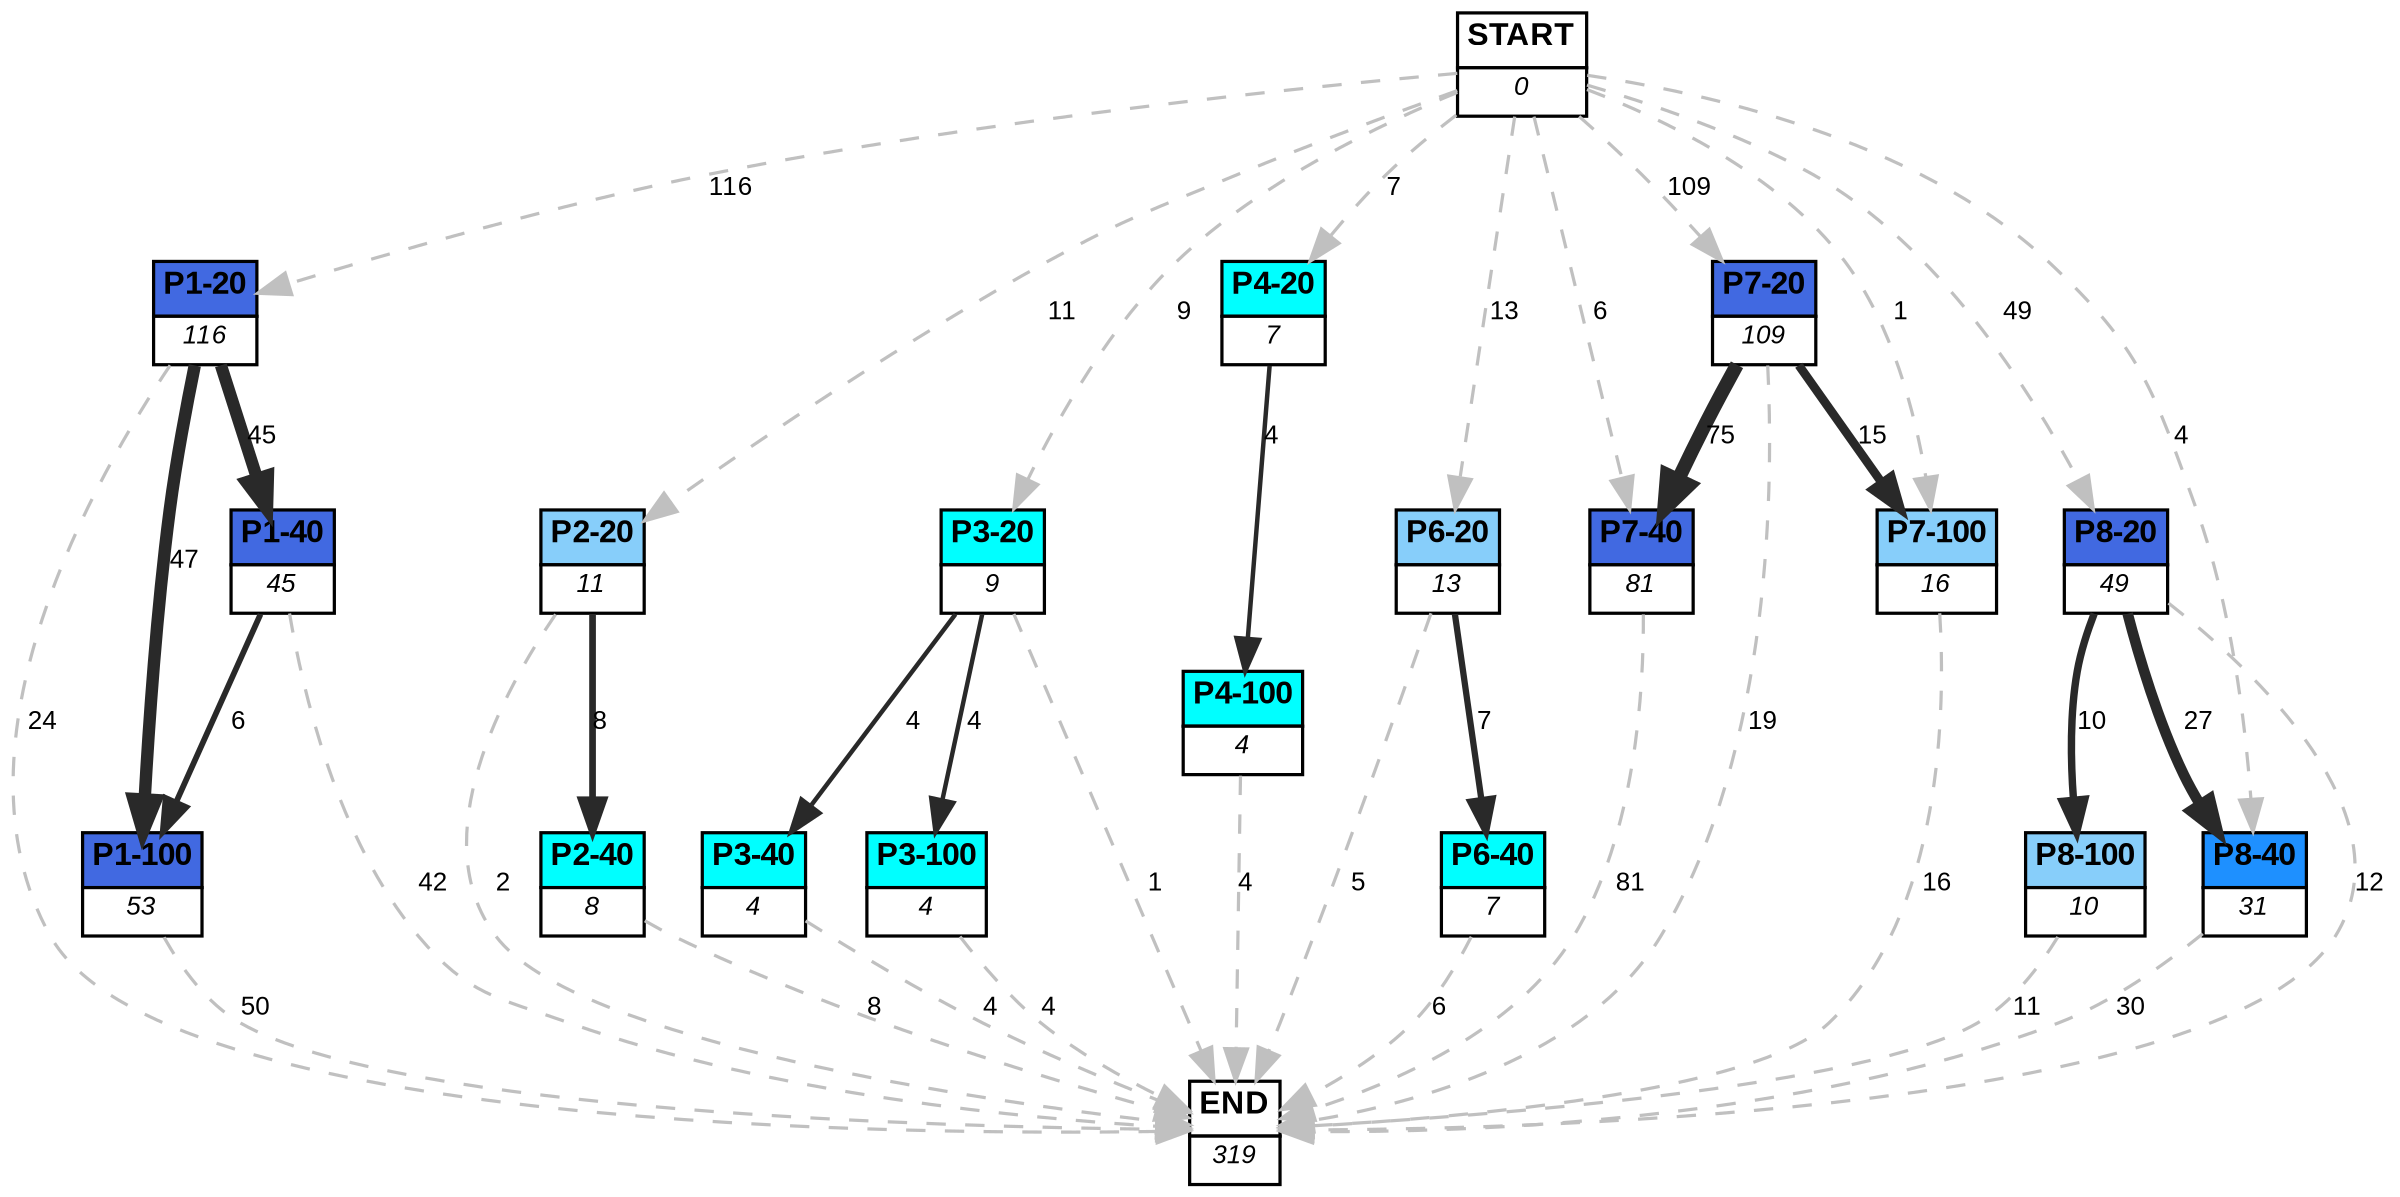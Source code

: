 digraph graphname {
	dpi = 150
	size="16,11!";
	margin = 0;
"P1-20" [shape=plain, label=<<table border="0" cellborder="1" cellspacing="0"><tr><td bgcolor="royalblue"><FONT face="Arial" POINT-SIZE="10"><b>P1-20</b></FONT></td></tr><tr><td bgcolor="white"><FONT face="Arial" POINT-SIZE="8"><i>116</i></FONT></td></tr></table>>]
"P1-40" [shape=plain, label=<<table border="0" cellborder="1" cellspacing="0"><tr><td bgcolor="royalblue"><FONT face="Arial" POINT-SIZE="10"><b>P1-40</b></FONT></td></tr><tr><td bgcolor="white"><FONT face="Arial" POINT-SIZE="8"><i>45</i></FONT></td></tr></table>>]
"P1-100" [shape=plain, label=<<table border="0" cellborder="1" cellspacing="0"><tr><td bgcolor="royalblue"><FONT face="Arial" POINT-SIZE="10"><b>P1-100</b></FONT></td></tr><tr><td bgcolor="white"><FONT face="Arial" POINT-SIZE="8"><i>53</i></FONT></td></tr></table>>]
"P2-20" [shape=plain, label=<<table border="0" cellborder="1" cellspacing="0"><tr><td bgcolor="lightskyblue"><FONT face="Arial" POINT-SIZE="10"><b>P2-20</b></FONT></td></tr><tr><td bgcolor="white"><FONT face="Arial" POINT-SIZE="8"><i>11</i></FONT></td></tr></table>>]
"P2-40" [shape=plain, label=<<table border="0" cellborder="1" cellspacing="0"><tr><td bgcolor="aqua"><FONT face="Arial" POINT-SIZE="10"><b>P2-40</b></FONT></td></tr><tr><td bgcolor="white"><FONT face="Arial" POINT-SIZE="8"><i>8</i></FONT></td></tr></table>>]
"P3-20" [shape=plain, label=<<table border="0" cellborder="1" cellspacing="0"><tr><td bgcolor="aqua"><FONT face="Arial" POINT-SIZE="10"><b>P3-20</b></FONT></td></tr><tr><td bgcolor="white"><FONT face="Arial" POINT-SIZE="8"><i>9</i></FONT></td></tr></table>>]
"P3-40" [shape=plain, label=<<table border="0" cellborder="1" cellspacing="0"><tr><td bgcolor="aqua"><FONT face="Arial" POINT-SIZE="10"><b>P3-40</b></FONT></td></tr><tr><td bgcolor="white"><FONT face="Arial" POINT-SIZE="8"><i>4</i></FONT></td></tr></table>>]
"P3-100" [shape=plain, label=<<table border="0" cellborder="1" cellspacing="0"><tr><td bgcolor="aqua"><FONT face="Arial" POINT-SIZE="10"><b>P3-100</b></FONT></td></tr><tr><td bgcolor="white"><FONT face="Arial" POINT-SIZE="8"><i>4</i></FONT></td></tr></table>>]
"P4-20" [shape=plain, label=<<table border="0" cellborder="1" cellspacing="0"><tr><td bgcolor="aqua"><FONT face="Arial" POINT-SIZE="10"><b>P4-20</b></FONT></td></tr><tr><td bgcolor="white"><FONT face="Arial" POINT-SIZE="8"><i>7</i></FONT></td></tr></table>>]
"P4-100" [shape=plain, label=<<table border="0" cellborder="1" cellspacing="0"><tr><td bgcolor="aqua"><FONT face="Arial" POINT-SIZE="10"><b>P4-100</b></FONT></td></tr><tr><td bgcolor="white"><FONT face="Arial" POINT-SIZE="8"><i>4</i></FONT></td></tr></table>>]
"P6-20" [shape=plain, label=<<table border="0" cellborder="1" cellspacing="0"><tr><td bgcolor="lightskyblue"><FONT face="Arial" POINT-SIZE="10"><b>P6-20</b></FONT></td></tr><tr><td bgcolor="white"><FONT face="Arial" POINT-SIZE="8"><i>13</i></FONT></td></tr></table>>]
"P6-40" [shape=plain, label=<<table border="0" cellborder="1" cellspacing="0"><tr><td bgcolor="aqua"><FONT face="Arial" POINT-SIZE="10"><b>P6-40</b></FONT></td></tr><tr><td bgcolor="white"><FONT face="Arial" POINT-SIZE="8"><i>7</i></FONT></td></tr></table>>]
"P7-20" [shape=plain, label=<<table border="0" cellborder="1" cellspacing="0"><tr><td bgcolor="royalblue"><FONT face="Arial" POINT-SIZE="10"><b>P7-20</b></FONT></td></tr><tr><td bgcolor="white"><FONT face="Arial" POINT-SIZE="8"><i>109</i></FONT></td></tr></table>>]
"P7-40" [shape=plain, label=<<table border="0" cellborder="1" cellspacing="0"><tr><td bgcolor="royalblue"><FONT face="Arial" POINT-SIZE="10"><b>P7-40</b></FONT></td></tr><tr><td bgcolor="white"><FONT face="Arial" POINT-SIZE="8"><i>81</i></FONT></td></tr></table>>]
"P7-100" [shape=plain, label=<<table border="0" cellborder="1" cellspacing="0"><tr><td bgcolor="lightskyblue"><FONT face="Arial" POINT-SIZE="10"><b>P7-100</b></FONT></td></tr><tr><td bgcolor="white"><FONT face="Arial" POINT-SIZE="8"><i>16</i></FONT></td></tr></table>>]
"P8-40" [shape=plain, label=<<table border="0" cellborder="1" cellspacing="0"><tr><td bgcolor="dodgerblue"><FONT face="Arial" POINT-SIZE="10"><b>P8-40</b></FONT></td></tr><tr><td bgcolor="white"><FONT face="Arial" POINT-SIZE="8"><i>31</i></FONT></td></tr></table>>]
"P8-20" [shape=plain, label=<<table border="0" cellborder="1" cellspacing="0"><tr><td bgcolor="royalblue"><FONT face="Arial" POINT-SIZE="10"><b>P8-20</b></FONT></td></tr><tr><td bgcolor="white"><FONT face="Arial" POINT-SIZE="8"><i>49</i></FONT></td></tr></table>>]
"P8-100" [shape=plain, label=<<table border="0" cellborder="1" cellspacing="0"><tr><td bgcolor="lightskyblue"><FONT face="Arial" POINT-SIZE="10"><b>P8-100</b></FONT></td></tr><tr><td bgcolor="white"><FONT face="Arial" POINT-SIZE="8"><i>10</i></FONT></td></tr></table>>]
"START" [shape=plain, label=<<table border="0" cellborder="1" cellspacing="0"><tr><td bgcolor="white"><FONT face="Arial" POINT-SIZE="10"><b>START</b></FONT></td></tr><tr><td bgcolor="white"><FONT face="Arial" POINT-SIZE="8"><i>0</i></FONT></td></tr></table>>]
"END" [shape=plain, label=<<table border="0" cellborder="1" cellspacing="0"><tr><td bgcolor="white"><FONT face="Arial" POINT-SIZE="10"><b>END</b></FONT></td></tr><tr><td bgcolor="white"><FONT face="Arial" POINT-SIZE="8"><i>319</i></FONT></td></tr></table>>]
"P1-20" -> "P1-40" [ color=grey16 penwidth = "3.8066624897703196"label ="45" labelfloat=false fontname="Arial" fontsize=8]
"P1-20" -> "P1-100" [ color=grey16 penwidth = "3.8501476017100584"label ="47" labelfloat=false fontname="Arial" fontsize=8]
"P1-20" -> "END" [ style = dashed color=grey label ="24" labelfloat=false fontname="Arial" fontsize=8]
"P1-40" -> "P1-100" [ color=grey16 penwidth = "1.791759469228055"label ="6" labelfloat=false fontname="Arial" fontsize=8]
"P1-40" -> "END" [ style = dashed color=grey label ="42" labelfloat=false fontname="Arial" fontsize=8]
"P1-100" -> "END" [ style = dashed color=grey label ="50" labelfloat=false fontname="Arial" fontsize=8]
"P2-20" -> "P2-40" [ color=grey16 penwidth = "2.0794415416798357"label ="8" labelfloat=false fontname="Arial" fontsize=8]
"P2-20" -> "END" [ style = dashed color=grey label ="2" labelfloat=false fontname="Arial" fontsize=8]
"P2-40" -> "END" [ style = dashed color=grey label ="8" labelfloat=false fontname="Arial" fontsize=8]
"P3-20" -> "P3-40" [ color=grey16 penwidth = "1.3862943611198906"label ="4" labelfloat=false fontname="Arial" fontsize=8]
"P3-20" -> "P3-100" [ color=grey16 penwidth = "1.3862943611198906"label ="4" labelfloat=false fontname="Arial" fontsize=8]
"P3-20" -> "END" [ style = dashed color=grey label ="1" labelfloat=false fontname="Arial" fontsize=8]
"P3-40" -> "END" [ style = dashed color=grey label ="4" labelfloat=false fontname="Arial" fontsize=8]
"P3-100" -> "END" [ style = dashed color=grey label ="4" labelfloat=false fontname="Arial" fontsize=8]
"P4-20" -> "P4-100" [ color=grey16 penwidth = "1.3862943611198906"label ="4" labelfloat=false fontname="Arial" fontsize=8]
"P4-100" -> "END" [ style = dashed color=grey label ="4" labelfloat=false fontname="Arial" fontsize=8]
"P6-20" -> "P6-40" [ color=grey16 penwidth = "1.9459101490553132"label ="7" labelfloat=false fontname="Arial" fontsize=8]
"P6-20" -> "END" [ style = dashed color=grey label ="5" labelfloat=false fontname="Arial" fontsize=8]
"P6-40" -> "END" [ style = dashed color=grey label ="6" labelfloat=false fontname="Arial" fontsize=8]
"P7-20" -> "P7-40" [ color=grey16 penwidth = "4.31748811353631"label ="75" labelfloat=false fontname="Arial" fontsize=8]
"P7-20" -> "P7-100" [ color=grey16 penwidth = "2.70805020110221"label ="15" labelfloat=false fontname="Arial" fontsize=8]
"P7-20" -> "END" [ style = dashed color=grey label ="19" labelfloat=false fontname="Arial" fontsize=8]
"P7-40" -> "END" [ style = dashed color=grey label ="81" labelfloat=false fontname="Arial" fontsize=8]
"P7-100" -> "END" [ style = dashed color=grey label ="16" labelfloat=false fontname="Arial" fontsize=8]
"P8-40" -> "END" [ style = dashed color=grey label ="30" labelfloat=false fontname="Arial" fontsize=8]
"P8-20" -> "P8-40" [ color=grey16 penwidth = "3.295836866004329"label ="27" labelfloat=false fontname="Arial" fontsize=8]
"P8-20" -> "P8-100" [ color=grey16 penwidth = "2.302585092994046"label ="10" labelfloat=false fontname="Arial" fontsize=8]
"P8-20" -> "END" [ style = dashed color=grey label ="12" labelfloat=false fontname="Arial" fontsize=8]
"P8-100" -> "END" [ style = dashed color=grey label ="11" labelfloat=false fontname="Arial" fontsize=8]
"START" -> "P1-20" [ style = dashed color=grey label ="116" labelfloat=false fontname="Arial" fontsize=8]
"START" -> "P2-20" [ style = dashed color=grey label ="11" labelfloat=false fontname="Arial" fontsize=8]
"START" -> "P3-20" [ style = dashed color=grey label ="9" labelfloat=false fontname="Arial" fontsize=8]
"START" -> "P4-20" [ style = dashed color=grey label ="7" labelfloat=false fontname="Arial" fontsize=8]
"START" -> "P6-20" [ style = dashed color=grey label ="13" labelfloat=false fontname="Arial" fontsize=8]
"START" -> "P7-20" [ style = dashed color=grey label ="109" labelfloat=false fontname="Arial" fontsize=8]
"START" -> "P7-40" [ style = dashed color=grey label ="6" labelfloat=false fontname="Arial" fontsize=8]
"START" -> "P7-100" [ style = dashed color=grey label ="1" labelfloat=false fontname="Arial" fontsize=8]
"START" -> "P8-40" [ style = dashed color=grey label ="4" labelfloat=false fontname="Arial" fontsize=8]
"START" -> "P8-20" [ style = dashed color=grey label ="49" labelfloat=false fontname="Arial" fontsize=8]
}